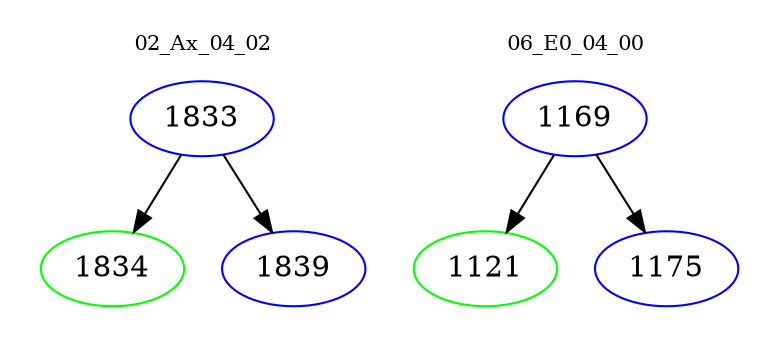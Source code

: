 digraph{
subgraph cluster_0 {
color = white
label = "02_Ax_04_02";
fontsize=10;
T0_1833 [label="1833", color="blue"]
T0_1833 -> T0_1834 [color="black"]
T0_1834 [label="1834", color="green"]
T0_1833 -> T0_1839 [color="black"]
T0_1839 [label="1839", color="blue"]
}
subgraph cluster_1 {
color = white
label = "06_E0_04_00";
fontsize=10;
T1_1169 [label="1169", color="blue"]
T1_1169 -> T1_1121 [color="black"]
T1_1121 [label="1121", color="green"]
T1_1169 -> T1_1175 [color="black"]
T1_1175 [label="1175", color="blue"]
}
}
